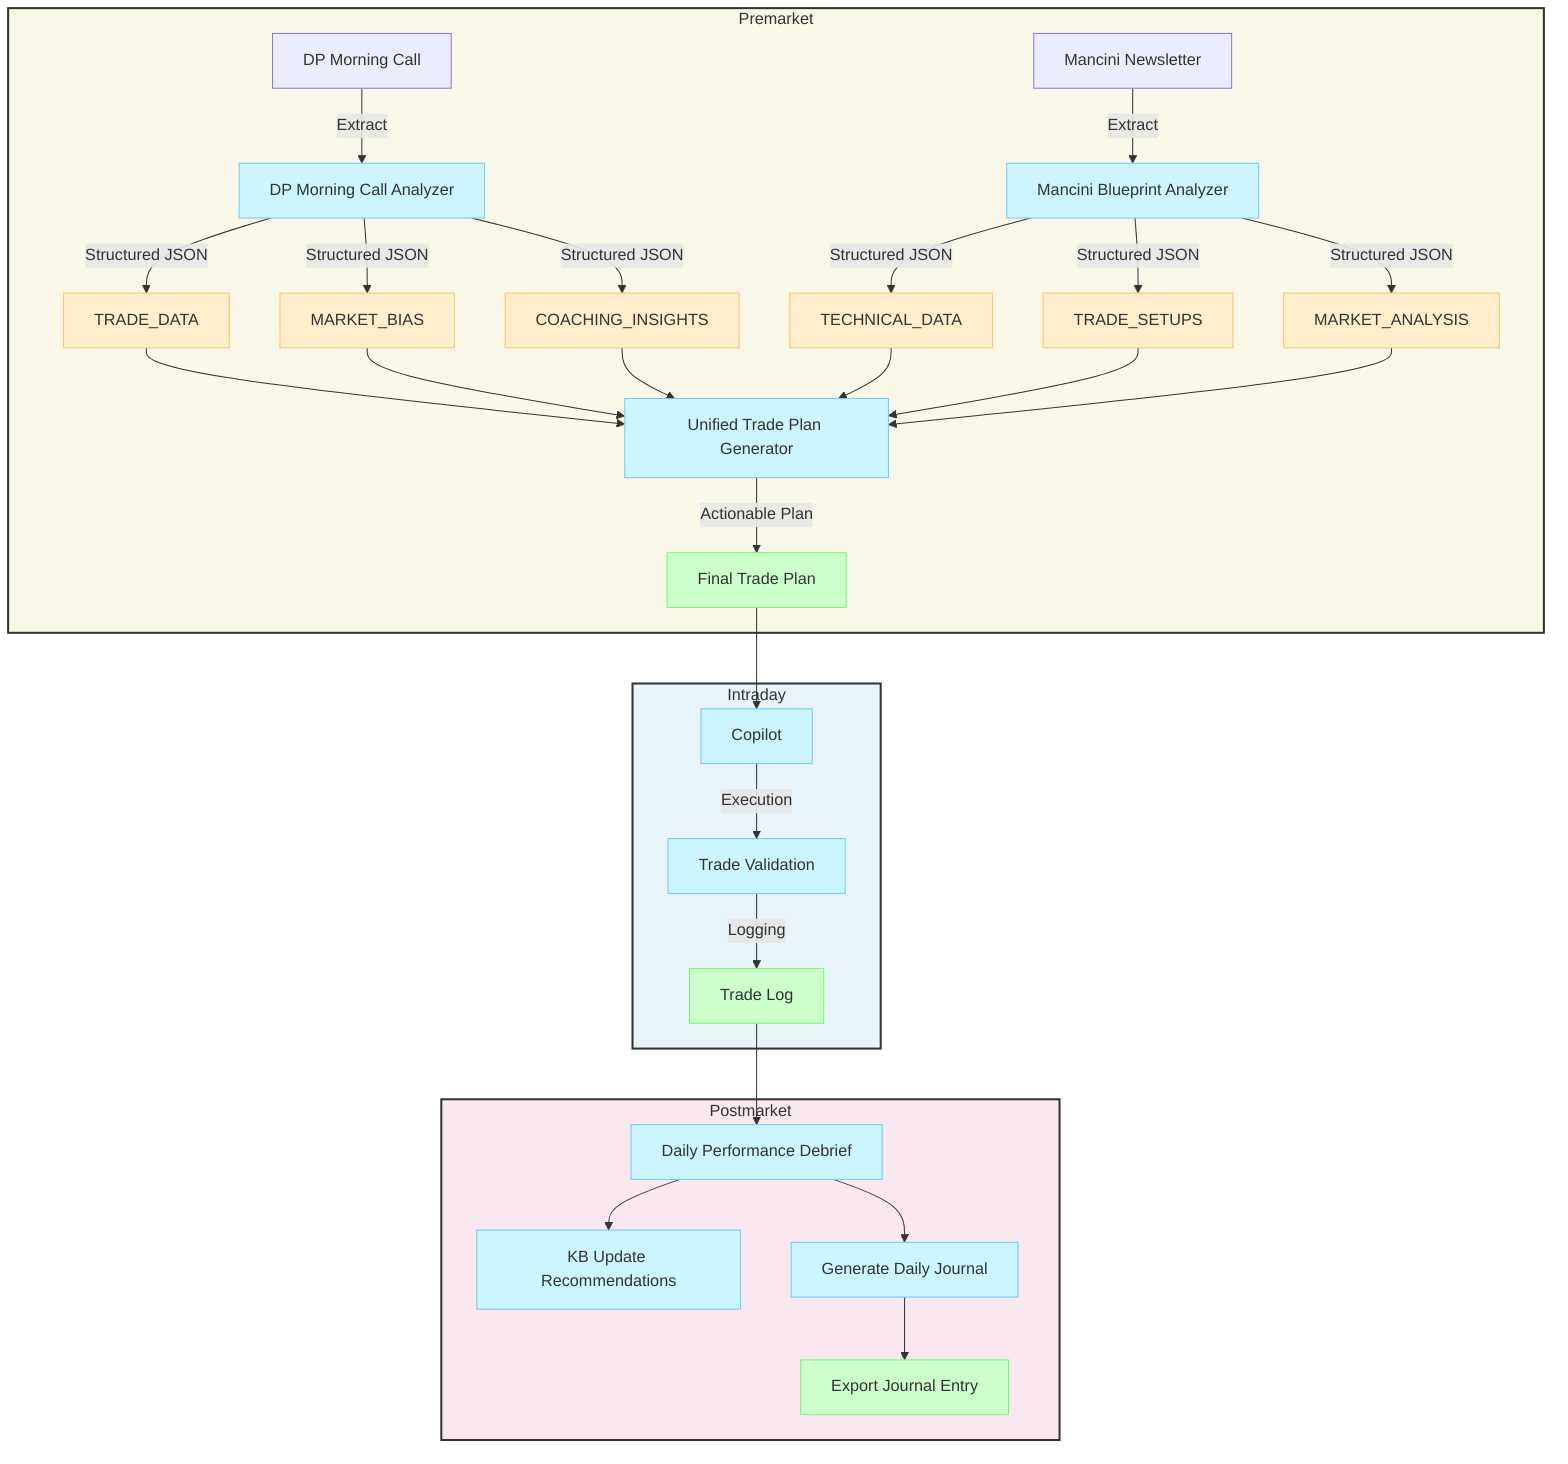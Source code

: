 flowchart TD
    subgraph Premarket
        A[DP Morning Call] -->|Extract| B[DP Morning Call Analyzer]
        C[Mancini Newsletter] -->|Extract| D[Mancini Blueprint Analyzer]
        
        B -->|Structured JSON| E[TRADE_DATA]
        B -->|Structured JSON| F[MARKET_BIAS]
        B -->|Structured JSON| G[COACHING_INSIGHTS]
        
        D -->|Structured JSON| H[TECHNICAL_DATA]
        D -->|Structured JSON| I[TRADE_SETUPS]
        D -->|Structured JSON| J[MARKET_ANALYSIS]
        
        E --> K[Unified Trade Plan Generator]
        F --> K
        G --> K
        H --> K
        I --> K
        J --> K
        
        K -->|Actionable Plan| L[Final Trade Plan]
    end
    
    subgraph Intraday
        L --> M[Copilot]
        M -->|Execution| N[Trade Validation]
        N -->|Logging| O[Trade Log]
    end
    
    subgraph Postmarket
        O --> P[Daily Performance Debrief]
        P --> Q[KB Update Recommendations]
        P --> R[Generate Daily Journal]
        R --> S[Export Journal Entry]
    end
    
    style Premarket fill:#f9f7e8,stroke:#333,stroke-width:2px
    style Intraday fill:#e8f4f9,stroke:#333,stroke-width:2px
    style Postmarket fill:#f9e8f0,stroke:#333,stroke-width:2px
    
    classDef jsonData fill:#ffeecc,stroke:#f9c270,stroke-width:1px
    classDef processor fill:#ccf5ff,stroke:#70c9f9,stroke-width:1px
    classDef output fill:#ccffcc,stroke:#70f970,stroke-width:1px
    
    class E,F,G,H,I,J jsonData
    class B,D,K,M,N,P,Q,R processor
    class L,O,S output